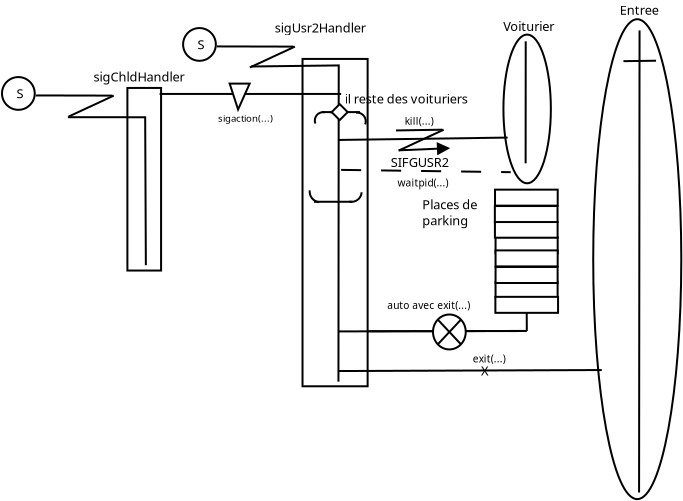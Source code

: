 <?xml version="1.0" encoding="UTF-8"?>
<dia:diagram xmlns:dia="http://www.lysator.liu.se/~alla/dia/">
  <dia:layer name="Arrière-plan" visible="true" active="true">
    <dia:group>
      <dia:object type="Standard - Ellipse" version="0" id="O0">
        <dia:attribute name="obj_pos">
          <dia:point val="-24.18,0.549"/>
        </dia:attribute>
        <dia:attribute name="obj_bb">
          <dia:rectangle val="-24.23,0.499;-21.758,8.031"/>
        </dia:attribute>
        <dia:attribute name="elem_corner">
          <dia:point val="-24.18,0.549"/>
        </dia:attribute>
        <dia:attribute name="elem_width">
          <dia:real val="2.372"/>
        </dia:attribute>
        <dia:attribute name="elem_height">
          <dia:real val="7.433"/>
        </dia:attribute>
      </dia:object>
      <dia:object type="Standard - Line" version="0" id="O1">
        <dia:attribute name="obj_pos">
          <dia:point val="-23.065,0.887"/>
        </dia:attribute>
        <dia:attribute name="obj_bb">
          <dia:rectangle val="-23.119,0.837;-23.015,7.036"/>
        </dia:attribute>
        <dia:attribute name="conn_endpoints">
          <dia:point val="-23.065,0.887"/>
          <dia:point val="-23.07,6.986"/>
        </dia:attribute>
        <dia:attribute name="numcp">
          <dia:int val="1"/>
        </dia:attribute>
      </dia:object>
      <dia:object type="Standard - Text" version="1" id="O2">
        <dia:attribute name="obj_pos">
          <dia:point val="-24.192,0.365"/>
        </dia:attribute>
        <dia:attribute name="obj_bb">
          <dia:rectangle val="-24.192,-0.23;-21.482,0.517"/>
        </dia:attribute>
        <dia:attribute name="text">
          <dia:composite type="text">
            <dia:attribute name="string">
              <dia:string>#Voiturier#</dia:string>
            </dia:attribute>
            <dia:attribute name="font">
              <dia:font family="sans" style="0" name="Helvetica"/>
            </dia:attribute>
            <dia:attribute name="height">
              <dia:real val="0.8"/>
            </dia:attribute>
            <dia:attribute name="pos">
              <dia:point val="-24.192,0.365"/>
            </dia:attribute>
            <dia:attribute name="color">
              <dia:color val="#000000"/>
            </dia:attribute>
            <dia:attribute name="alignment">
              <dia:enum val="0"/>
            </dia:attribute>
          </dia:composite>
        </dia:attribute>
        <dia:attribute name="valign">
          <dia:enum val="3"/>
        </dia:attribute>
      </dia:object>
    </dia:group>
    <dia:object type="Standard - Text" version="1" id="O3">
      <dia:attribute name="obj_pos">
        <dia:point val="-44.673,2.891"/>
      </dia:attribute>
      <dia:attribute name="obj_bb">
        <dia:rectangle val="-44.673,2.296;-39.795,3.044"/>
      </dia:attribute>
      <dia:attribute name="text">
        <dia:composite type="text">
          <dia:attribute name="string">
            <dia:string>#sigChldHandler#</dia:string>
          </dia:attribute>
          <dia:attribute name="font">
            <dia:font family="sans" style="0" name="Helvetica"/>
          </dia:attribute>
          <dia:attribute name="height">
            <dia:real val="0.8"/>
          </dia:attribute>
          <dia:attribute name="pos">
            <dia:point val="-44.673,2.891"/>
          </dia:attribute>
          <dia:attribute name="color">
            <dia:color val="#000000"/>
          </dia:attribute>
          <dia:attribute name="alignment">
            <dia:enum val="0"/>
          </dia:attribute>
        </dia:composite>
      </dia:attribute>
      <dia:attribute name="valign">
        <dia:enum val="3"/>
      </dia:attribute>
    </dia:object>
    <dia:object type="Standard - Ellipse" version="0" id="O4">
      <dia:attribute name="obj_pos">
        <dia:point val="-49.251,2.673"/>
      </dia:attribute>
      <dia:attribute name="obj_bb">
        <dia:rectangle val="-49.3,2.623;-47.563,4.36"/>
      </dia:attribute>
      <dia:attribute name="elem_corner">
        <dia:point val="-49.251,2.673"/>
      </dia:attribute>
      <dia:attribute name="elem_width">
        <dia:real val="1.637"/>
      </dia:attribute>
      <dia:attribute name="elem_height">
        <dia:real val="1.637"/>
      </dia:attribute>
    </dia:object>
    <dia:object type="Standard - Box" version="0" id="O5">
      <dia:attribute name="obj_pos">
        <dia:point val="-42.981,3.216"/>
      </dia:attribute>
      <dia:attribute name="obj_bb">
        <dia:rectangle val="-43.031,3.166;-41.247,12.396"/>
      </dia:attribute>
      <dia:attribute name="elem_corner">
        <dia:point val="-42.981,3.216"/>
      </dia:attribute>
      <dia:attribute name="elem_width">
        <dia:real val="1.684"/>
      </dia:attribute>
      <dia:attribute name="elem_height">
        <dia:real val="9.13"/>
      </dia:attribute>
      <dia:attribute name="show_background">
        <dia:boolean val="true"/>
      </dia:attribute>
    </dia:object>
    <dia:object type="Standard - PolyLine" version="0" id="O6">
      <dia:attribute name="obj_pos">
        <dia:point val="-45.958,4.68"/>
      </dia:attribute>
      <dia:attribute name="obj_bb">
        <dia:rectangle val="-46.008,4.63;-42.008,12.128"/>
      </dia:attribute>
      <dia:attribute name="poly_points">
        <dia:point val="-45.958,4.68"/>
        <dia:point val="-42.092,4.681"/>
        <dia:point val="-42.058,12.078"/>
      </dia:attribute>
    </dia:object>
    <dia:object type="Standard - Line" version="0" id="O7">
      <dia:attribute name="obj_pos">
        <dia:point val="-45.916,4.645"/>
      </dia:attribute>
      <dia:attribute name="obj_bb">
        <dia:rectangle val="-45.983,3.533;-43.597,4.711"/>
      </dia:attribute>
      <dia:attribute name="conn_endpoints">
        <dia:point val="-45.916,4.645"/>
        <dia:point val="-43.663,3.599"/>
      </dia:attribute>
      <dia:attribute name="numcp">
        <dia:int val="1"/>
      </dia:attribute>
    </dia:object>
    <dia:object type="Standard - Line" version="0" id="O8">
      <dia:attribute name="obj_pos">
        <dia:point val="-43.728,3.599"/>
      </dia:attribute>
      <dia:attribute name="obj_bb">
        <dia:rectangle val="-47.613,3.541;-43.678,3.65"/>
      </dia:attribute>
      <dia:attribute name="conn_endpoints">
        <dia:point val="-43.728,3.599"/>
        <dia:point val="-47.563,3.591"/>
      </dia:attribute>
      <dia:attribute name="numcp">
        <dia:int val="1"/>
      </dia:attribute>
    </dia:object>
    <dia:object type="Standard - Text" version="1" id="O9">
      <dia:attribute name="obj_pos">
        <dia:point val="-48.528,3.737"/>
      </dia:attribute>
      <dia:attribute name="obj_bb">
        <dia:rectangle val="-48.528,3.142;-48.12,3.89"/>
      </dia:attribute>
      <dia:attribute name="text">
        <dia:composite type="text">
          <dia:attribute name="string">
            <dia:string>#S#</dia:string>
          </dia:attribute>
          <dia:attribute name="font">
            <dia:font family="sans" style="0" name="Helvetica"/>
          </dia:attribute>
          <dia:attribute name="height">
            <dia:real val="0.8"/>
          </dia:attribute>
          <dia:attribute name="pos">
            <dia:point val="-48.528,3.737"/>
          </dia:attribute>
          <dia:attribute name="color">
            <dia:color val="#000000"/>
          </dia:attribute>
          <dia:attribute name="alignment">
            <dia:enum val="0"/>
          </dia:attribute>
        </dia:composite>
      </dia:attribute>
      <dia:attribute name="valign">
        <dia:enum val="3"/>
      </dia:attribute>
    </dia:object>
    <dia:group>
      <dia:group>
        <dia:object type="Standard - Box" version="0" id="O10">
          <dia:attribute name="obj_pos">
            <dia:point val="-24.573,12.909"/>
          </dia:attribute>
          <dia:attribute name="obj_bb">
            <dia:rectangle val="-24.623,12.859;-21.421,13.759"/>
          </dia:attribute>
          <dia:attribute name="elem_corner">
            <dia:point val="-24.573,12.909"/>
          </dia:attribute>
          <dia:attribute name="elem_width">
            <dia:real val="3.103"/>
          </dia:attribute>
          <dia:attribute name="elem_height">
            <dia:real val="0.8"/>
          </dia:attribute>
          <dia:attribute name="show_background">
            <dia:boolean val="true"/>
          </dia:attribute>
        </dia:object>
        <dia:object type="Standard - Box" version="0" id="O11">
          <dia:attribute name="obj_pos">
            <dia:point val="-24.573,12.169"/>
          </dia:attribute>
          <dia:attribute name="obj_bb">
            <dia:rectangle val="-24.623,12.119;-21.421,13.019"/>
          </dia:attribute>
          <dia:attribute name="elem_corner">
            <dia:point val="-24.573,12.169"/>
          </dia:attribute>
          <dia:attribute name="elem_width">
            <dia:real val="3.103"/>
          </dia:attribute>
          <dia:attribute name="elem_height">
            <dia:real val="0.8"/>
          </dia:attribute>
          <dia:attribute name="show_background">
            <dia:boolean val="true"/>
          </dia:attribute>
        </dia:object>
        <dia:object type="Standard - Box" version="0" id="O12">
          <dia:attribute name="obj_pos">
            <dia:point val="-24.573,10.679"/>
          </dia:attribute>
          <dia:attribute name="obj_bb">
            <dia:rectangle val="-24.623,10.629;-21.418,11.529"/>
          </dia:attribute>
          <dia:attribute name="elem_corner">
            <dia:point val="-24.573,10.679"/>
          </dia:attribute>
          <dia:attribute name="elem_width">
            <dia:real val="3.106"/>
          </dia:attribute>
          <dia:attribute name="elem_height">
            <dia:real val="0.8"/>
          </dia:attribute>
          <dia:attribute name="show_background">
            <dia:boolean val="true"/>
          </dia:attribute>
        </dia:object>
        <dia:object type="Standard - Box" version="0" id="O13">
          <dia:attribute name="obj_pos">
            <dia:point val="-24.573,11.339"/>
          </dia:attribute>
          <dia:attribute name="obj_bb">
            <dia:rectangle val="-24.623,11.289;-21.418,12.189"/>
          </dia:attribute>
          <dia:attribute name="elem_corner">
            <dia:point val="-24.573,11.339"/>
          </dia:attribute>
          <dia:attribute name="elem_width">
            <dia:real val="3.106"/>
          </dia:attribute>
          <dia:attribute name="elem_height">
            <dia:real val="0.8"/>
          </dia:attribute>
          <dia:attribute name="show_background">
            <dia:boolean val="true"/>
          </dia:attribute>
        </dia:object>
        <dia:object type="Standard - Box" version="0" id="O14">
          <dia:attribute name="obj_pos">
            <dia:point val="-24.605,9.904"/>
          </dia:attribute>
          <dia:attribute name="obj_bb">
            <dia:rectangle val="-24.655,9.854;-21.422,10.754"/>
          </dia:attribute>
          <dia:attribute name="elem_corner">
            <dia:point val="-24.605,9.904"/>
          </dia:attribute>
          <dia:attribute name="elem_width">
            <dia:real val="3.134"/>
          </dia:attribute>
          <dia:attribute name="elem_height">
            <dia:real val="0.8"/>
          </dia:attribute>
          <dia:attribute name="show_background">
            <dia:boolean val="true"/>
          </dia:attribute>
        </dia:object>
        <dia:object type="Standard - Box" version="0" id="O15">
          <dia:attribute name="obj_pos">
            <dia:point val="-24.608,9.121"/>
          </dia:attribute>
          <dia:attribute name="obj_bb">
            <dia:rectangle val="-24.658,9.071;-21.424,9.971"/>
          </dia:attribute>
          <dia:attribute name="elem_corner">
            <dia:point val="-24.608,9.121"/>
          </dia:attribute>
          <dia:attribute name="elem_width">
            <dia:real val="3.134"/>
          </dia:attribute>
          <dia:attribute name="elem_height">
            <dia:real val="0.8"/>
          </dia:attribute>
          <dia:attribute name="show_background">
            <dia:boolean val="true"/>
          </dia:attribute>
        </dia:object>
        <dia:object type="Standard - Box" version="0" id="O16">
          <dia:attribute name="obj_pos">
            <dia:point val="-24.6,8.301"/>
          </dia:attribute>
          <dia:attribute name="obj_bb">
            <dia:rectangle val="-24.65,8.251;-21.416,9.151"/>
          </dia:attribute>
          <dia:attribute name="elem_corner">
            <dia:point val="-24.6,8.301"/>
          </dia:attribute>
          <dia:attribute name="elem_width">
            <dia:real val="3.134"/>
          </dia:attribute>
          <dia:attribute name="elem_height">
            <dia:real val="0.8"/>
          </dia:attribute>
          <dia:attribute name="show_background">
            <dia:boolean val="true"/>
          </dia:attribute>
        </dia:object>
        <dia:object type="Standard - Box" version="0" id="O17">
          <dia:attribute name="obj_pos">
            <dia:point val="-24.582,13.661"/>
          </dia:attribute>
          <dia:attribute name="obj_bb">
            <dia:rectangle val="-24.632,13.611;-21.398,14.511"/>
          </dia:attribute>
          <dia:attribute name="elem_corner">
            <dia:point val="-24.582,13.661"/>
          </dia:attribute>
          <dia:attribute name="elem_width">
            <dia:real val="3.134"/>
          </dia:attribute>
          <dia:attribute name="elem_height">
            <dia:real val="0.8"/>
          </dia:attribute>
          <dia:attribute name="show_background">
            <dia:boolean val="true"/>
          </dia:attribute>
        </dia:object>
      </dia:group>
      <dia:object type="Standard - Text" version="1" id="O18">
        <dia:attribute name="obj_pos">
          <dia:point val="-28.234,9.279"/>
        </dia:attribute>
        <dia:attribute name="obj_bb">
          <dia:rectangle val="-28.234,8.684;-24.991,10.232"/>
        </dia:attribute>
        <dia:attribute name="text">
          <dia:composite type="text">
            <dia:attribute name="string">
              <dia:string>#Places de 
parking#</dia:string>
            </dia:attribute>
            <dia:attribute name="font">
              <dia:font family="sans" style="0" name="Helvetica"/>
            </dia:attribute>
            <dia:attribute name="height">
              <dia:real val="0.8"/>
            </dia:attribute>
            <dia:attribute name="pos">
              <dia:point val="-28.234,9.279"/>
            </dia:attribute>
            <dia:attribute name="color">
              <dia:color val="#000000"/>
            </dia:attribute>
            <dia:attribute name="alignment">
              <dia:enum val="0"/>
            </dia:attribute>
          </dia:composite>
        </dia:attribute>
        <dia:attribute name="valign">
          <dia:enum val="3"/>
        </dia:attribute>
      </dia:object>
    </dia:group>
    <dia:object type="Standard - Line" version="0" id="O19">
      <dia:attribute name="obj_pos">
        <dia:point val="-31.966,15.384"/>
      </dia:attribute>
      <dia:attribute name="obj_bb">
        <dia:rectangle val="-32.016,15.32;-22.988,15.435"/>
      </dia:attribute>
      <dia:attribute name="conn_endpoints">
        <dia:point val="-31.966,15.384"/>
        <dia:point val="-23.038,15.37"/>
      </dia:attribute>
      <dia:attribute name="numcp">
        <dia:int val="1"/>
      </dia:attribute>
    </dia:object>
    <dia:group>
      <dia:group>
        <dia:object type="Standard - Ellipse" version="0" id="O20">
          <dia:attribute name="obj_pos">
            <dia:point val="-19.69,-0.22"/>
          </dia:attribute>
          <dia:attribute name="obj_bb">
            <dia:rectangle val="-19.74,-0.27;-15.237,23.825"/>
          </dia:attribute>
          <dia:attribute name="elem_corner">
            <dia:point val="-19.69,-0.22"/>
          </dia:attribute>
          <dia:attribute name="elem_width">
            <dia:real val="4.403"/>
          </dia:attribute>
          <dia:attribute name="elem_height">
            <dia:real val="23.995"/>
          </dia:attribute>
        </dia:object>
        <dia:object type="Standard - Text" version="1" id="O21">
          <dia:attribute name="obj_pos">
            <dia:point val="-18.358,-0.446"/>
          </dia:attribute>
          <dia:attribute name="obj_bb">
            <dia:rectangle val="-18.358,-1.041;-16.26,-0.294"/>
          </dia:attribute>
          <dia:attribute name="text">
            <dia:composite type="text">
              <dia:attribute name="string">
                <dia:string>#Entree#</dia:string>
              </dia:attribute>
              <dia:attribute name="font">
                <dia:font family="sans" style="0" name="Helvetica"/>
              </dia:attribute>
              <dia:attribute name="height">
                <dia:real val="0.8"/>
              </dia:attribute>
              <dia:attribute name="pos">
                <dia:point val="-18.358,-0.446"/>
              </dia:attribute>
              <dia:attribute name="color">
                <dia:color val="#000000"/>
              </dia:attribute>
              <dia:attribute name="alignment">
                <dia:enum val="0"/>
              </dia:attribute>
            </dia:composite>
          </dia:attribute>
          <dia:attribute name="valign">
            <dia:enum val="3"/>
          </dia:attribute>
        </dia:object>
        <dia:object type="Standard - Line" version="0" id="O22">
          <dia:attribute name="obj_pos">
            <dia:point val="-17.373,0.338"/>
          </dia:attribute>
          <dia:attribute name="obj_bb">
            <dia:rectangle val="-17.447,0.288;-17.323,23.497"/>
          </dia:attribute>
          <dia:attribute name="conn_endpoints">
            <dia:point val="-17.373,0.338"/>
            <dia:point val="-17.397,23.446"/>
          </dia:attribute>
          <dia:attribute name="numcp">
            <dia:int val="1"/>
          </dia:attribute>
        </dia:object>
      </dia:group>
      <dia:object type="Standard - Line" version="0" id="O23">
        <dia:attribute name="obj_pos">
          <dia:point val="-18.179,1.877"/>
        </dia:attribute>
        <dia:attribute name="obj_bb">
          <dia:rectangle val="-18.23,1.805;-16.498,1.927"/>
        </dia:attribute>
        <dia:attribute name="conn_endpoints">
          <dia:point val="-18.179,1.877"/>
          <dia:point val="-16.549,1.855"/>
        </dia:attribute>
        <dia:attribute name="numcp">
          <dia:int val="1"/>
        </dia:attribute>
      </dia:object>
    </dia:group>
    <dia:object type="Standard - Text" version="1" id="O24">
      <dia:attribute name="obj_pos">
        <dia:point val="-35.618,0.44"/>
      </dia:attribute>
      <dia:attribute name="obj_bb">
        <dia:rectangle val="-35.618,-0.155;-30.708,0.593"/>
      </dia:attribute>
      <dia:attribute name="text">
        <dia:composite type="text">
          <dia:attribute name="string">
            <dia:string>#sigUsr2Handler#</dia:string>
          </dia:attribute>
          <dia:attribute name="font">
            <dia:font family="sans" style="0" name="Helvetica"/>
          </dia:attribute>
          <dia:attribute name="height">
            <dia:real val="0.8"/>
          </dia:attribute>
          <dia:attribute name="pos">
            <dia:point val="-35.618,0.44"/>
          </dia:attribute>
          <dia:attribute name="color">
            <dia:color val="#000000"/>
          </dia:attribute>
          <dia:attribute name="alignment">
            <dia:enum val="0"/>
          </dia:attribute>
        </dia:composite>
      </dia:attribute>
      <dia:attribute name="valign">
        <dia:enum val="3"/>
      </dia:attribute>
    </dia:object>
    <dia:object type="Standard - Ellipse" version="0" id="O25">
      <dia:attribute name="obj_pos">
        <dia:point val="-40.196,0.222"/>
      </dia:attribute>
      <dia:attribute name="obj_bb">
        <dia:rectangle val="-40.245,0.172;-38.508,1.909"/>
      </dia:attribute>
      <dia:attribute name="elem_corner">
        <dia:point val="-40.196,0.222"/>
      </dia:attribute>
      <dia:attribute name="elem_width">
        <dia:real val="1.637"/>
      </dia:attribute>
      <dia:attribute name="elem_height">
        <dia:real val="1.637"/>
      </dia:attribute>
    </dia:object>
    <dia:object type="Standard - Box" version="0" id="O26">
      <dia:attribute name="obj_pos">
        <dia:point val="-34.225,1.765"/>
      </dia:attribute>
      <dia:attribute name="obj_bb">
        <dia:rectangle val="-34.275,1.715;-30.92,18.184"/>
      </dia:attribute>
      <dia:attribute name="elem_corner">
        <dia:point val="-34.225,1.765"/>
      </dia:attribute>
      <dia:attribute name="elem_width">
        <dia:real val="3.255"/>
      </dia:attribute>
      <dia:attribute name="elem_height">
        <dia:real val="16.368"/>
      </dia:attribute>
      <dia:attribute name="show_background">
        <dia:boolean val="true"/>
      </dia:attribute>
    </dia:object>
    <dia:object type="Standard - PolyLine" version="0" id="O27">
      <dia:attribute name="obj_pos">
        <dia:point val="-36.804,2.144"/>
      </dia:attribute>
      <dia:attribute name="obj_bb">
        <dia:rectangle val="-36.855,2.04;-32.364,17.953"/>
      </dia:attribute>
      <dia:attribute name="poly_points">
        <dia:point val="-36.804,2.144"/>
        <dia:point val="-32.414,2.09"/>
        <dia:point val="-32.429,17.903"/>
      </dia:attribute>
    </dia:object>
    <dia:object type="Standard - Line" version="0" id="O28">
      <dia:attribute name="obj_pos">
        <dia:point val="-36.861,2.194"/>
      </dia:attribute>
      <dia:attribute name="obj_bb">
        <dia:rectangle val="-36.928,1.082;-34.542,2.261"/>
      </dia:attribute>
      <dia:attribute name="conn_endpoints">
        <dia:point val="-36.861,2.194"/>
        <dia:point val="-34.608,1.149"/>
      </dia:attribute>
      <dia:attribute name="numcp">
        <dia:int val="1"/>
      </dia:attribute>
    </dia:object>
    <dia:object type="Standard - Line" version="0" id="O29">
      <dia:attribute name="obj_pos">
        <dia:point val="-34.673,1.149"/>
      </dia:attribute>
      <dia:attribute name="obj_bb">
        <dia:rectangle val="-38.558,1.09;-34.623,1.199"/>
      </dia:attribute>
      <dia:attribute name="conn_endpoints">
        <dia:point val="-34.673,1.149"/>
        <dia:point val="-38.508,1.14"/>
      </dia:attribute>
      <dia:attribute name="numcp">
        <dia:int val="1"/>
      </dia:attribute>
    </dia:object>
    <dia:object type="Standard - Text" version="1" id="O30">
      <dia:attribute name="obj_pos">
        <dia:point val="-39.473,1.286"/>
      </dia:attribute>
      <dia:attribute name="obj_bb">
        <dia:rectangle val="-39.473,0.691;-39.065,1.439"/>
      </dia:attribute>
      <dia:attribute name="text">
        <dia:composite type="text">
          <dia:attribute name="string">
            <dia:string>#S#</dia:string>
          </dia:attribute>
          <dia:attribute name="font">
            <dia:font family="sans" style="0" name="Helvetica"/>
          </dia:attribute>
          <dia:attribute name="height">
            <dia:real val="0.8"/>
          </dia:attribute>
          <dia:attribute name="pos">
            <dia:point val="-39.473,1.286"/>
          </dia:attribute>
          <dia:attribute name="color">
            <dia:color val="#000000"/>
          </dia:attribute>
          <dia:attribute name="alignment">
            <dia:enum val="0"/>
          </dia:attribute>
        </dia:composite>
      </dia:attribute>
      <dia:attribute name="valign">
        <dia:enum val="3"/>
      </dia:attribute>
    </dia:object>
    <dia:object type="Standard - Line" version="0" id="O31">
      <dia:attribute name="obj_pos">
        <dia:point val="-32.292,3.516"/>
      </dia:attribute>
      <dia:attribute name="obj_bb">
        <dia:rectangle val="-41.42,3.466;-32.242,3.566"/>
      </dia:attribute>
      <dia:attribute name="conn_endpoints">
        <dia:point val="-32.292,3.516"/>
        <dia:point val="-41.37,3.516"/>
      </dia:attribute>
      <dia:attribute name="numcp">
        <dia:int val="1"/>
      </dia:attribute>
    </dia:object>
    <dia:object type="Standard - Polygon" version="0" id="O32">
      <dia:attribute name="obj_pos">
        <dia:point val="-37.868,2.998"/>
      </dia:attribute>
      <dia:attribute name="obj_bb">
        <dia:rectangle val="-37.937,2.948;-36.791,4.434"/>
      </dia:attribute>
      <dia:attribute name="poly_points">
        <dia:point val="-37.868,2.998"/>
        <dia:point val="-36.868,2.998"/>
        <dia:point val="-37.447,4.294"/>
      </dia:attribute>
      <dia:attribute name="show_background">
        <dia:boolean val="true"/>
      </dia:attribute>
    </dia:object>
    <dia:object type="Standard - Line" version="0" id="O33">
      <dia:attribute name="obj_pos">
        <dia:point val="-33.264,4.424"/>
      </dia:attribute>
      <dia:attribute name="obj_bb">
        <dia:rectangle val="-33.315,4.374;-31.302,4.474"/>
      </dia:attribute>
      <dia:attribute name="conn_endpoints">
        <dia:point val="-33.264,4.424"/>
        <dia:point val="-31.352,4.424"/>
      </dia:attribute>
      <dia:attribute name="numcp">
        <dia:int val="1"/>
      </dia:attribute>
    </dia:object>
    <dia:object type="UML - Component Feature" version="1" id="O34">
      <dia:attribute name="obj_pos">
        <dia:point val="-32.778,4.489"/>
      </dia:attribute>
      <dia:attribute name="obj_bb">
        <dia:rectangle val="-33.686,1.694;-31.068,5.389"/>
      </dia:attribute>
      <dia:attribute name="meta">
        <dia:composite type="dict"/>
      </dia:attribute>
      <dia:attribute name="orth_points">
        <dia:point val="-32.778,4.489"/>
        <dia:point val="-32.778,4.424"/>
        <dia:point val="-31.968,4.424"/>
      </dia:attribute>
      <dia:attribute name="orth_orient">
        <dia:enum val="1"/>
        <dia:enum val="0"/>
      </dia:attribute>
      <dia:attribute name="orth_autoroute">
        <dia:boolean val="false"/>
      </dia:attribute>
      <dia:attribute name="line_colour">
        <dia:color val="#000000"/>
      </dia:attribute>
      <dia:attribute name="role">
        <dia:enum val="2"/>
      </dia:attribute>
      <dia:attribute name="text">
        <dia:composite type="text">
          <dia:attribute name="string">
            <dia:string>##</dia:string>
          </dia:attribute>
          <dia:attribute name="font">
            <dia:font family="monospace" style="0" name="Courier"/>
          </dia:attribute>
          <dia:attribute name="height">
            <dia:real val="0.8"/>
          </dia:attribute>
          <dia:attribute name="pos">
            <dia:point val="-33.686,2.289"/>
          </dia:attribute>
          <dia:attribute name="color">
            <dia:color val="#000000"/>
          </dia:attribute>
          <dia:attribute name="alignment">
            <dia:enum val="1"/>
          </dia:attribute>
        </dia:composite>
      </dia:attribute>
      <dia:attribute name="text_pos">
        <dia:point val="-33.686,2.289"/>
      </dia:attribute>
    </dia:object>
    <dia:object type="Standard - Arc" version="0" id="O35">
      <dia:attribute name="obj_pos">
        <dia:point val="-31.092,5.04"/>
      </dia:attribute>
      <dia:attribute name="obj_bb">
        <dia:rectangle val="-31.621,4.381;-31.014,5.11"/>
      </dia:attribute>
      <dia:attribute name="conn_endpoints">
        <dia:point val="-31.092,5.04"/>
        <dia:point val="-31.551,4.451"/>
      </dia:attribute>
      <dia:attribute name="curve_distance">
        <dia:real val="0.211"/>
      </dia:attribute>
    </dia:object>
    <dia:object type="Standard - Arc" version="0" id="O36">
      <dia:attribute name="obj_pos">
        <dia:point val="-33.12,4.431"/>
      </dia:attribute>
      <dia:attribute name="obj_bb">
        <dia:rectangle val="-33.661,4.36;-33.05,5.068"/>
      </dia:attribute>
      <dia:attribute name="conn_endpoints">
        <dia:point val="-33.12,4.431"/>
        <dia:point val="-33.584,4.997"/>
      </dia:attribute>
      <dia:attribute name="curve_distance">
        <dia:real val="0.211"/>
      </dia:attribute>
    </dia:object>
    <dia:group>
      <dia:object type="Standard - Line" version="0" id="O37">
        <dia:attribute name="obj_pos">
          <dia:point val="-33.651,8.907"/>
        </dia:attribute>
        <dia:attribute name="obj_bb">
          <dia:rectangle val="-33.701,8.857;-31.688,8.957"/>
        </dia:attribute>
        <dia:attribute name="conn_endpoints">
          <dia:point val="-33.651,8.907"/>
          <dia:point val="-31.738,8.907"/>
        </dia:attribute>
        <dia:attribute name="numcp">
          <dia:int val="1"/>
        </dia:attribute>
      </dia:object>
      <dia:object type="Standard - Arc" version="0" id="O38">
        <dia:attribute name="obj_pos">
          <dia:point val="-33.406,8.925"/>
        </dia:attribute>
        <dia:attribute name="obj_bb">
          <dia:rectangle val="-33.936,8.267;-33.336,8.996"/>
        </dia:attribute>
        <dia:attribute name="conn_endpoints">
          <dia:point val="-33.406,8.925"/>
          <dia:point val="-33.865,8.337"/>
        </dia:attribute>
        <dia:attribute name="curve_distance">
          <dia:real val="-0.153"/>
        </dia:attribute>
      </dia:object>
      <dia:object type="Standard - Arc" version="0" id="O39">
        <dia:attribute name="obj_pos">
          <dia:point val="-31.27,8.432"/>
        </dia:attribute>
        <dia:attribute name="obj_bb">
          <dia:rectangle val="-31.958,8.362;-31.2,8.967"/>
        </dia:attribute>
        <dia:attribute name="conn_endpoints">
          <dia:point val="-31.27,8.432"/>
          <dia:point val="-31.888,8.897"/>
        </dia:attribute>
        <dia:attribute name="curve_distance">
          <dia:real val="-0.182"/>
        </dia:attribute>
      </dia:object>
    </dia:group>
    <dia:object type="Standard - Text" version="1" id="O40">
      <dia:attribute name="obj_pos">
        <dia:point val="-32.598,9.949"/>
      </dia:attribute>
      <dia:attribute name="obj_bb">
        <dia:rectangle val="-32.598,9.354;-32.598,10.102"/>
      </dia:attribute>
      <dia:attribute name="text">
        <dia:composite type="text">
          <dia:attribute name="string">
            <dia:string>##</dia:string>
          </dia:attribute>
          <dia:attribute name="font">
            <dia:font family="sans" style="0" name="Helvetica"/>
          </dia:attribute>
          <dia:attribute name="height">
            <dia:real val="0.8"/>
          </dia:attribute>
          <dia:attribute name="pos">
            <dia:point val="-32.598,9.949"/>
          </dia:attribute>
          <dia:attribute name="color">
            <dia:color val="#000000"/>
          </dia:attribute>
          <dia:attribute name="alignment">
            <dia:enum val="0"/>
          </dia:attribute>
        </dia:composite>
      </dia:attribute>
      <dia:attribute name="valign">
        <dia:enum val="3"/>
      </dia:attribute>
      <dia:connections>
        <dia:connection handle="0" to="O26" connection="8"/>
      </dia:connections>
    </dia:object>
    <dia:object type="Standard - Text" version="1" id="O41">
      <dia:attribute name="obj_pos">
        <dia:point val="-32.598,9.949"/>
      </dia:attribute>
      <dia:attribute name="obj_bb">
        <dia:rectangle val="-32.598,9.354;-32.598,10.102"/>
      </dia:attribute>
      <dia:attribute name="text">
        <dia:composite type="text">
          <dia:attribute name="string">
            <dia:string>##</dia:string>
          </dia:attribute>
          <dia:attribute name="font">
            <dia:font family="sans" style="0" name="Helvetica"/>
          </dia:attribute>
          <dia:attribute name="height">
            <dia:real val="0.8"/>
          </dia:attribute>
          <dia:attribute name="pos">
            <dia:point val="-32.598,9.949"/>
          </dia:attribute>
          <dia:attribute name="color">
            <dia:color val="#000000"/>
          </dia:attribute>
          <dia:attribute name="alignment">
            <dia:enum val="0"/>
          </dia:attribute>
        </dia:composite>
      </dia:attribute>
      <dia:attribute name="valign">
        <dia:enum val="3"/>
      </dia:attribute>
      <dia:connections>
        <dia:connection handle="0" to="O26" connection="8"/>
      </dia:connections>
    </dia:object>
    <dia:object type="Standard - Text" version="1" id="O42">
      <dia:attribute name="obj_pos">
        <dia:point val="-32.11,3.999"/>
      </dia:attribute>
      <dia:attribute name="obj_bb">
        <dia:rectangle val="-32.11,3.404;-25.358,4.152"/>
      </dia:attribute>
      <dia:attribute name="text">
        <dia:composite type="text">
          <dia:attribute name="string">
            <dia:string>#il reste des voituriers#</dia:string>
          </dia:attribute>
          <dia:attribute name="font">
            <dia:font family="sans" style="0" name="Helvetica"/>
          </dia:attribute>
          <dia:attribute name="height">
            <dia:real val="0.8"/>
          </dia:attribute>
          <dia:attribute name="pos">
            <dia:point val="-32.11,3.999"/>
          </dia:attribute>
          <dia:attribute name="color">
            <dia:color val="#000000"/>
          </dia:attribute>
          <dia:attribute name="alignment">
            <dia:enum val="0"/>
          </dia:attribute>
        </dia:composite>
      </dia:attribute>
      <dia:attribute name="valign">
        <dia:enum val="3"/>
      </dia:attribute>
    </dia:object>
    <dia:group>
      <dia:object type="Standard - Line" version="0" id="O43">
        <dia:attribute name="obj_pos">
          <dia:point val="-29.42,6.349"/>
        </dia:attribute>
        <dia:attribute name="obj_bb">
          <dia:rectangle val="-29.486,5.237;-27.1,6.415"/>
        </dia:attribute>
        <dia:attribute name="conn_endpoints">
          <dia:point val="-29.42,6.349"/>
          <dia:point val="-27.167,5.303"/>
        </dia:attribute>
        <dia:attribute name="numcp">
          <dia:int val="1"/>
        </dia:attribute>
      </dia:object>
      <dia:object type="Standard - Line" version="0" id="O44">
        <dia:attribute name="obj_pos">
          <dia:point val="-27.231,5.303"/>
        </dia:attribute>
        <dia:attribute name="obj_bb">
          <dia:rectangle val="-29.601,5.252;-27.181,5.393"/>
        </dia:attribute>
        <dia:attribute name="conn_endpoints">
          <dia:point val="-27.231,5.303"/>
          <dia:point val="-29.55,5.342"/>
        </dia:attribute>
        <dia:attribute name="numcp">
          <dia:int val="1"/>
        </dia:attribute>
      </dia:object>
      <dia:object type="Standard - Line" version="0" id="O45">
        <dia:attribute name="obj_pos">
          <dia:point val="-29.414,6.335"/>
        </dia:attribute>
        <dia:attribute name="obj_bb">
          <dia:rectangle val="-29.466,5.921;-26.793,6.583"/>
        </dia:attribute>
        <dia:attribute name="conn_endpoints">
          <dia:point val="-29.414,6.335"/>
          <dia:point val="-26.904,6.229"/>
        </dia:attribute>
        <dia:attribute name="numcp">
          <dia:int val="1"/>
        </dia:attribute>
        <dia:attribute name="end_arrow">
          <dia:enum val="3"/>
        </dia:attribute>
        <dia:attribute name="end_arrow_length">
          <dia:real val="0.5"/>
        </dia:attribute>
        <dia:attribute name="end_arrow_width">
          <dia:real val="0.5"/>
        </dia:attribute>
      </dia:object>
      <dia:object type="Standard - Text" version="1" id="O46">
        <dia:attribute name="obj_pos">
          <dia:point val="-29.809,7.166"/>
        </dia:attribute>
        <dia:attribute name="obj_bb">
          <dia:rectangle val="-29.809,6.571;-26.622,7.318"/>
        </dia:attribute>
        <dia:attribute name="text">
          <dia:composite type="text">
            <dia:attribute name="string">
              <dia:string>#SIFGUSR2#</dia:string>
            </dia:attribute>
            <dia:attribute name="font">
              <dia:font family="sans" style="0" name="Helvetica"/>
            </dia:attribute>
            <dia:attribute name="height">
              <dia:real val="0.8"/>
            </dia:attribute>
            <dia:attribute name="pos">
              <dia:point val="-29.809,7.166"/>
            </dia:attribute>
            <dia:attribute name="color">
              <dia:color val="#000000"/>
            </dia:attribute>
            <dia:attribute name="alignment">
              <dia:enum val="0"/>
            </dia:attribute>
          </dia:composite>
        </dia:attribute>
        <dia:attribute name="valign">
          <dia:enum val="3"/>
        </dia:attribute>
      </dia:object>
    </dia:group>
    <dia:object type="Standard - Line" version="0" id="O47">
      <dia:attribute name="obj_pos">
        <dia:point val="-32.443,5.817"/>
      </dia:attribute>
      <dia:attribute name="obj_bb">
        <dia:rectangle val="-32.494,5.648;-23.919,5.868"/>
      </dia:attribute>
      <dia:attribute name="conn_endpoints">
        <dia:point val="-32.443,5.817"/>
        <dia:point val="-23.97,5.698"/>
      </dia:attribute>
      <dia:attribute name="numcp">
        <dia:int val="1"/>
      </dia:attribute>
    </dia:object>
    <dia:object type="Standard - Line" version="0" id="O48">
      <dia:attribute name="obj_pos">
        <dia:point val="-32.294,7.313"/>
      </dia:attribute>
      <dia:attribute name="obj_bb">
        <dia:rectangle val="-32.344,7.263;-23.764,7.478"/>
      </dia:attribute>
      <dia:attribute name="conn_endpoints">
        <dia:point val="-32.294,7.313"/>
        <dia:point val="-23.815,7.428"/>
      </dia:attribute>
      <dia:attribute name="numcp">
        <dia:int val="1"/>
      </dia:attribute>
      <dia:attribute name="line_style">
        <dia:enum val="1"/>
      </dia:attribute>
    </dia:object>
    <dia:object type="Standard - Line" version="0" id="O49">
      <dia:attribute name="obj_pos">
        <dia:point val="-32.435,15.39"/>
      </dia:attribute>
      <dia:attribute name="obj_bb">
        <dia:rectangle val="-32.485,15.315;-22.96,15.44"/>
      </dia:attribute>
      <dia:attribute name="conn_endpoints">
        <dia:point val="-32.435,15.39"/>
        <dia:point val="-23.01,15.365"/>
      </dia:attribute>
      <dia:attribute name="numcp">
        <dia:int val="1"/>
      </dia:attribute>
    </dia:object>
    <dia:object type="Standard - Line" version="0" id="O50">
      <dia:attribute name="obj_pos">
        <dia:point val="-23.015,14.461"/>
      </dia:attribute>
      <dia:attribute name="obj_bb">
        <dia:rectangle val="-23.065,14.41;-22.96,15.415"/>
      </dia:attribute>
      <dia:attribute name="conn_endpoints">
        <dia:point val="-23.015,14.461"/>
        <dia:point val="-23.01,15.365"/>
      </dia:attribute>
      <dia:attribute name="numcp">
        <dia:int val="1"/>
      </dia:attribute>
      <dia:connections>
        <dia:connection handle="0" to="O17" connection="6"/>
      </dia:connections>
    </dia:object>
    <dia:object type="Standard - Ellipse" version="0" id="O51">
      <dia:attribute name="obj_pos">
        <dia:point val="-27.701,14.544"/>
      </dia:attribute>
      <dia:attribute name="obj_bb">
        <dia:rectangle val="-27.751,14.494;-26.014,16.34"/>
      </dia:attribute>
      <dia:attribute name="elem_corner">
        <dia:point val="-27.701,14.544"/>
      </dia:attribute>
      <dia:attribute name="elem_width">
        <dia:real val="1.637"/>
      </dia:attribute>
      <dia:attribute name="elem_height">
        <dia:real val="1.746"/>
      </dia:attribute>
    </dia:object>
    <dia:object type="Standard - Line" version="0" id="O52">
      <dia:attribute name="obj_pos">
        <dia:point val="-27.461,14.8"/>
      </dia:attribute>
      <dia:attribute name="obj_bb">
        <dia:rectangle val="-27.532,14.729;-26.811,15.488"/>
      </dia:attribute>
      <dia:attribute name="conn_endpoints">
        <dia:point val="-27.461,14.8"/>
        <dia:point val="-26.882,15.417"/>
      </dia:attribute>
      <dia:attribute name="numcp">
        <dia:int val="1"/>
      </dia:attribute>
      <dia:connections>
        <dia:connection handle="0" to="O51" connection="0"/>
        <dia:connection handle="1" to="O51" connection="8"/>
      </dia:connections>
    </dia:object>
    <dia:object type="Standard - Line" version="0" id="O53">
      <dia:attribute name="obj_pos">
        <dia:point val="-26.882,15.417"/>
      </dia:attribute>
      <dia:attribute name="obj_bb">
        <dia:rectangle val="-27.532,15.347;-26.811,16.105"/>
      </dia:attribute>
      <dia:attribute name="conn_endpoints">
        <dia:point val="-26.882,15.417"/>
        <dia:point val="-27.461,16.035"/>
      </dia:attribute>
      <dia:attribute name="numcp">
        <dia:int val="1"/>
      </dia:attribute>
      <dia:connections>
        <dia:connection handle="0" to="O51" connection="8"/>
        <dia:connection handle="1" to="O51" connection="5"/>
      </dia:connections>
    </dia:object>
    <dia:object type="Standard - Line" version="0" id="O54">
      <dia:attribute name="obj_pos">
        <dia:point val="-26.882,15.417"/>
      </dia:attribute>
      <dia:attribute name="obj_bb">
        <dia:rectangle val="-26.953,15.347;-26.233,16.105"/>
      </dia:attribute>
      <dia:attribute name="conn_endpoints">
        <dia:point val="-26.882,15.417"/>
        <dia:point val="-26.303,16.035"/>
      </dia:attribute>
      <dia:attribute name="numcp">
        <dia:int val="1"/>
      </dia:attribute>
      <dia:connections>
        <dia:connection handle="0" to="O51" connection="8"/>
        <dia:connection handle="1" to="O51" connection="7"/>
      </dia:connections>
    </dia:object>
    <dia:object type="Standard - Line" version="0" id="O55">
      <dia:attribute name="obj_pos">
        <dia:point val="-26.882,15.417"/>
      </dia:attribute>
      <dia:attribute name="obj_bb">
        <dia:rectangle val="-26.882,15.417;-26.882,15.417"/>
      </dia:attribute>
      <dia:attribute name="conn_endpoints">
        <dia:point val="-26.882,15.417"/>
        <dia:point val="-26.882,15.417"/>
      </dia:attribute>
      <dia:attribute name="numcp">
        <dia:int val="1"/>
      </dia:attribute>
      <dia:connections>
        <dia:connection handle="0" to="O51" connection="8"/>
        <dia:connection handle="1" to="O51" connection="8"/>
      </dia:connections>
    </dia:object>
    <dia:object type="Standard - Line" version="0" id="O56">
      <dia:attribute name="obj_pos">
        <dia:point val="-26.882,15.417"/>
      </dia:attribute>
      <dia:attribute name="obj_bb">
        <dia:rectangle val="-26.882,15.417;-26.882,15.417"/>
      </dia:attribute>
      <dia:attribute name="conn_endpoints">
        <dia:point val="-26.882,15.417"/>
        <dia:point val="-26.882,15.417"/>
      </dia:attribute>
      <dia:attribute name="numcp">
        <dia:int val="1"/>
      </dia:attribute>
      <dia:connections>
        <dia:connection handle="0" to="O51" connection="8"/>
        <dia:connection handle="1" to="O51" connection="8"/>
      </dia:connections>
    </dia:object>
    <dia:object type="Standard - Line" version="0" id="O57">
      <dia:attribute name="obj_pos">
        <dia:point val="-26.882,15.417"/>
      </dia:attribute>
      <dia:attribute name="obj_bb">
        <dia:rectangle val="-26.953,14.729;-26.233,15.488"/>
      </dia:attribute>
      <dia:attribute name="conn_endpoints">
        <dia:point val="-26.882,15.417"/>
        <dia:point val="-26.303,14.8"/>
      </dia:attribute>
      <dia:attribute name="numcp">
        <dia:int val="1"/>
      </dia:attribute>
      <dia:connections>
        <dia:connection handle="0" to="O51" connection="8"/>
        <dia:connection handle="1" to="O51" connection="2"/>
      </dia:connections>
    </dia:object>
    <dia:object type="Standard - Line" version="0" id="O58">
      <dia:attribute name="obj_pos">
        <dia:point val="-32.413,17.371"/>
      </dia:attribute>
      <dia:attribute name="obj_bb">
        <dia:rectangle val="-32.463,17.271;-19.213,17.421"/>
      </dia:attribute>
      <dia:attribute name="conn_endpoints">
        <dia:point val="-32.413,17.371"/>
        <dia:point val="-19.263,17.321"/>
      </dia:attribute>
      <dia:attribute name="numcp">
        <dia:int val="1"/>
      </dia:attribute>
    </dia:object>
    <dia:object type="Standard - Text" version="1" id="O59">
      <dia:attribute name="obj_pos">
        <dia:point val="-25.296,17.589"/>
      </dia:attribute>
      <dia:attribute name="obj_bb">
        <dia:rectangle val="-25.296,16.994;-24.858,17.741"/>
      </dia:attribute>
      <dia:attribute name="text">
        <dia:composite type="text">
          <dia:attribute name="string">
            <dia:string>#X#</dia:string>
          </dia:attribute>
          <dia:attribute name="font">
            <dia:font family="sans" style="0" name="Helvetica"/>
          </dia:attribute>
          <dia:attribute name="height">
            <dia:real val="0.8"/>
          </dia:attribute>
          <dia:attribute name="pos">
            <dia:point val="-25.296,17.589"/>
          </dia:attribute>
          <dia:attribute name="color">
            <dia:color val="#000000"/>
          </dia:attribute>
          <dia:attribute name="alignment">
            <dia:enum val="0"/>
          </dia:attribute>
        </dia:composite>
      </dia:attribute>
      <dia:attribute name="valign">
        <dia:enum val="3"/>
      </dia:attribute>
    </dia:object>
    <dia:object type="Standard - Text" version="1" id="O60">
      <dia:attribute name="obj_pos">
        <dia:point val="-38.452,4.903"/>
      </dia:attribute>
      <dia:attribute name="obj_bb">
        <dia:rectangle val="-38.452,4.455;-35.454,5.018"/>
      </dia:attribute>
      <dia:attribute name="text">
        <dia:composite type="text">
          <dia:attribute name="string">
            <dia:string>#sigaction(...)#</dia:string>
          </dia:attribute>
          <dia:attribute name="font">
            <dia:font family="sans" style="0" name="Helvetica"/>
          </dia:attribute>
          <dia:attribute name="height">
            <dia:real val="0.6"/>
          </dia:attribute>
          <dia:attribute name="pos">
            <dia:point val="-38.452,4.903"/>
          </dia:attribute>
          <dia:attribute name="color">
            <dia:color val="#000000"/>
          </dia:attribute>
          <dia:attribute name="alignment">
            <dia:enum val="0"/>
          </dia:attribute>
        </dia:composite>
      </dia:attribute>
      <dia:attribute name="valign">
        <dia:enum val="3"/>
      </dia:attribute>
    </dia:object>
    <dia:object type="Standard - Text" version="1" id="O61">
      <dia:attribute name="obj_pos">
        <dia:point val="-29.114,5.051"/>
      </dia:attribute>
      <dia:attribute name="obj_bb">
        <dia:rectangle val="-29.114,4.579;-27.516,5.171"/>
      </dia:attribute>
      <dia:attribute name="text">
        <dia:composite type="text">
          <dia:attribute name="string">
            <dia:string>#kill(...)#</dia:string>
          </dia:attribute>
          <dia:attribute name="font">
            <dia:font family="sans" style="0" name="Helvetica"/>
          </dia:attribute>
          <dia:attribute name="height">
            <dia:real val="0.635"/>
          </dia:attribute>
          <dia:attribute name="pos">
            <dia:point val="-29.114,5.051"/>
          </dia:attribute>
          <dia:attribute name="color">
            <dia:color val="#000000"/>
          </dia:attribute>
          <dia:attribute name="alignment">
            <dia:enum val="0"/>
          </dia:attribute>
        </dia:composite>
      </dia:attribute>
      <dia:attribute name="valign">
        <dia:enum val="3"/>
      </dia:attribute>
    </dia:object>
    <dia:object type="Standard - Text" version="1" id="O62">
      <dia:attribute name="obj_pos">
        <dia:point val="-29.352,8.232"/>
      </dia:attribute>
      <dia:attribute name="obj_bb">
        <dia:rectangle val="-29.352,7.638;-29.352,8.385"/>
      </dia:attribute>
      <dia:attribute name="text">
        <dia:composite type="text">
          <dia:attribute name="string">
            <dia:string>##</dia:string>
          </dia:attribute>
          <dia:attribute name="font">
            <dia:font family="sans" style="0" name="Helvetica"/>
          </dia:attribute>
          <dia:attribute name="height">
            <dia:real val="0.8"/>
          </dia:attribute>
          <dia:attribute name="pos">
            <dia:point val="-29.352,8.232"/>
          </dia:attribute>
          <dia:attribute name="color">
            <dia:color val="#000000"/>
          </dia:attribute>
          <dia:attribute name="alignment">
            <dia:enum val="0"/>
          </dia:attribute>
        </dia:composite>
      </dia:attribute>
      <dia:attribute name="valign">
        <dia:enum val="3"/>
      </dia:attribute>
    </dia:object>
    <dia:object type="Standard - Text" version="1" id="O63">
      <dia:attribute name="obj_pos">
        <dia:point val="-29.47,8.143"/>
      </dia:attribute>
      <dia:attribute name="obj_bb">
        <dia:rectangle val="-29.47,7.671;-26.735,8.263"/>
      </dia:attribute>
      <dia:attribute name="text">
        <dia:composite type="text">
          <dia:attribute name="string">
            <dia:string>#waitpid(...)#</dia:string>
          </dia:attribute>
          <dia:attribute name="font">
            <dia:font family="sans" style="0" name="Helvetica"/>
          </dia:attribute>
          <dia:attribute name="height">
            <dia:real val="0.635"/>
          </dia:attribute>
          <dia:attribute name="pos">
            <dia:point val="-29.47,8.143"/>
          </dia:attribute>
          <dia:attribute name="color">
            <dia:color val="#000000"/>
          </dia:attribute>
          <dia:attribute name="alignment">
            <dia:enum val="0"/>
          </dia:attribute>
        </dia:composite>
      </dia:attribute>
      <dia:attribute name="valign">
        <dia:enum val="3"/>
      </dia:attribute>
    </dia:object>
    <dia:object type="Standard - Text" version="1" id="O64">
      <dia:attribute name="obj_pos">
        <dia:point val="-29.991,14.268"/>
      </dia:attribute>
      <dia:attribute name="obj_bb">
        <dia:rectangle val="-29.991,13.795;-25.491,14.388"/>
      </dia:attribute>
      <dia:attribute name="text">
        <dia:composite type="text">
          <dia:attribute name="string">
            <dia:string>#auto avec exit(...)#</dia:string>
          </dia:attribute>
          <dia:attribute name="font">
            <dia:font family="sans" style="0" name="Helvetica"/>
          </dia:attribute>
          <dia:attribute name="height">
            <dia:real val="0.635"/>
          </dia:attribute>
          <dia:attribute name="pos">
            <dia:point val="-29.991,14.268"/>
          </dia:attribute>
          <dia:attribute name="color">
            <dia:color val="#000000"/>
          </dia:attribute>
          <dia:attribute name="alignment">
            <dia:enum val="0"/>
          </dia:attribute>
        </dia:composite>
      </dia:attribute>
      <dia:attribute name="valign">
        <dia:enum val="3"/>
      </dia:attribute>
    </dia:object>
    <dia:object type="Standard - Text" version="1" id="O65">
      <dia:attribute name="obj_pos">
        <dia:point val="-25.709,16.943"/>
      </dia:attribute>
      <dia:attribute name="obj_bb">
        <dia:rectangle val="-25.709,16.471;-23.884,17.063"/>
      </dia:attribute>
      <dia:attribute name="text">
        <dia:composite type="text">
          <dia:attribute name="string">
            <dia:string>#exit(...)#</dia:string>
          </dia:attribute>
          <dia:attribute name="font">
            <dia:font family="sans" style="0" name="Helvetica"/>
          </dia:attribute>
          <dia:attribute name="height">
            <dia:real val="0.635"/>
          </dia:attribute>
          <dia:attribute name="pos">
            <dia:point val="-25.709,16.943"/>
          </dia:attribute>
          <dia:attribute name="color">
            <dia:color val="#000000"/>
          </dia:attribute>
          <dia:attribute name="alignment">
            <dia:enum val="0"/>
          </dia:attribute>
        </dia:composite>
      </dia:attribute>
      <dia:attribute name="valign">
        <dia:enum val="3"/>
      </dia:attribute>
    </dia:object>
  </dia:layer>
</dia:diagram>
